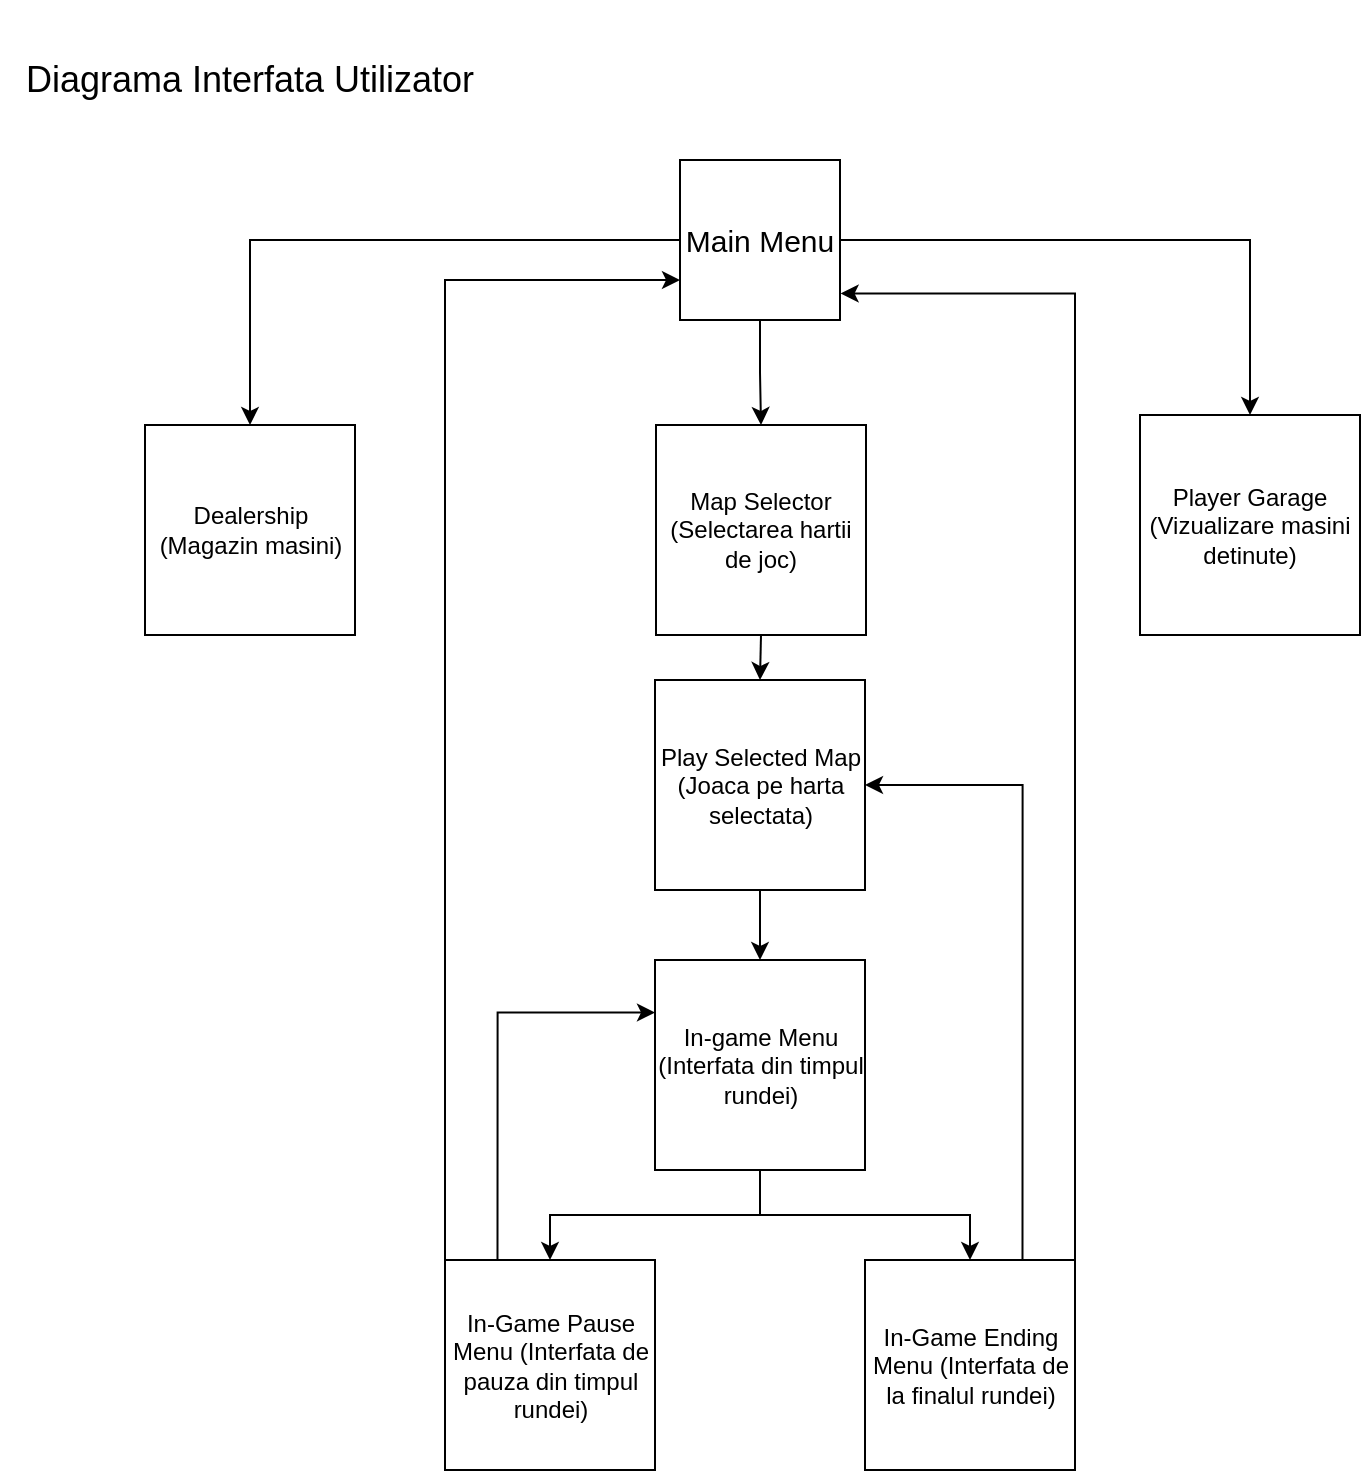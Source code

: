 <mxfile version="22.1.5" type="device">
  <diagram name="Page-1" id="xB-K4X6F5Nm3FAEROrf9">
    <mxGraphModel dx="1430" dy="766" grid="1" gridSize="10" guides="1" tooltips="1" connect="1" arrows="1" fold="1" page="1" pageScale="1" pageWidth="850" pageHeight="1100" math="0" shadow="0">
      <root>
        <mxCell id="0" />
        <mxCell id="1" parent="0" />
        <mxCell id="F9RQUm-1Kr5JguOoBr5d-8" style="edgeStyle=orthogonalEdgeStyle;rounded=0;orthogonalLoop=1;jettySize=auto;html=1;exitX=0;exitY=0.5;exitDx=0;exitDy=0;entryX=0.5;entryY=0;entryDx=0;entryDy=0;" edge="1" parent="1" source="F9RQUm-1Kr5JguOoBr5d-1" target="F9RQUm-1Kr5JguOoBr5d-5">
          <mxGeometry relative="1" as="geometry" />
        </mxCell>
        <mxCell id="F9RQUm-1Kr5JguOoBr5d-9" style="edgeStyle=orthogonalEdgeStyle;rounded=0;orthogonalLoop=1;jettySize=auto;html=1;entryX=0.5;entryY=0;entryDx=0;entryDy=0;" edge="1" parent="1" source="F9RQUm-1Kr5JguOoBr5d-1" target="F9RQUm-1Kr5JguOoBr5d-7">
          <mxGeometry relative="1" as="geometry" />
        </mxCell>
        <mxCell id="F9RQUm-1Kr5JguOoBr5d-10" style="edgeStyle=orthogonalEdgeStyle;rounded=0;orthogonalLoop=1;jettySize=auto;html=1;exitX=0.5;exitY=1;exitDx=0;exitDy=0;entryX=0.5;entryY=0;entryDx=0;entryDy=0;" edge="1" parent="1" source="F9RQUm-1Kr5JguOoBr5d-1" target="F9RQUm-1Kr5JguOoBr5d-4">
          <mxGeometry relative="1" as="geometry" />
        </mxCell>
        <mxCell id="F9RQUm-1Kr5JguOoBr5d-1" value="&lt;font style=&quot;font-size: 15px;&quot;&gt;Main Menu&lt;br&gt;&lt;/font&gt;" style="whiteSpace=wrap;html=1;aspect=fixed;" vertex="1" parent="1">
          <mxGeometry x="380" y="110" width="80" height="80" as="geometry" />
        </mxCell>
        <mxCell id="F9RQUm-1Kr5JguOoBr5d-30" style="edgeStyle=orthogonalEdgeStyle;rounded=0;orthogonalLoop=1;jettySize=auto;html=1;exitX=0.5;exitY=1;exitDx=0;exitDy=0;entryX=0.5;entryY=0;entryDx=0;entryDy=0;" edge="1" parent="1" source="F9RQUm-1Kr5JguOoBr5d-4" target="F9RQUm-1Kr5JguOoBr5d-27">
          <mxGeometry relative="1" as="geometry" />
        </mxCell>
        <mxCell id="F9RQUm-1Kr5JguOoBr5d-4" value="Map Selector&lt;br&gt;(Selectarea hartii de joc)" style="whiteSpace=wrap;html=1;aspect=fixed;" vertex="1" parent="1">
          <mxGeometry x="368" y="242.5" width="105" height="105" as="geometry" />
        </mxCell>
        <mxCell id="F9RQUm-1Kr5JguOoBr5d-5" value="Dealership&lt;br&gt;(Magazin masini)" style="whiteSpace=wrap;html=1;aspect=fixed;" vertex="1" parent="1">
          <mxGeometry x="112.5" y="242.5" width="105" height="105" as="geometry" />
        </mxCell>
        <mxCell id="F9RQUm-1Kr5JguOoBr5d-7" value="Player Garage&lt;br&gt;(Vizualizare masini detinute)" style="whiteSpace=wrap;html=1;aspect=fixed;" vertex="1" parent="1">
          <mxGeometry x="610" y="237.5" width="110" height="110" as="geometry" />
        </mxCell>
        <mxCell id="F9RQUm-1Kr5JguOoBr5d-22" style="edgeStyle=orthogonalEdgeStyle;rounded=0;orthogonalLoop=1;jettySize=auto;html=1;" edge="1" parent="1" source="F9RQUm-1Kr5JguOoBr5d-14" target="F9RQUm-1Kr5JguOoBr5d-20">
          <mxGeometry relative="1" as="geometry" />
        </mxCell>
        <mxCell id="F9RQUm-1Kr5JguOoBr5d-23" style="edgeStyle=orthogonalEdgeStyle;rounded=0;orthogonalLoop=1;jettySize=auto;html=1;" edge="1" parent="1" source="F9RQUm-1Kr5JguOoBr5d-14" target="F9RQUm-1Kr5JguOoBr5d-21">
          <mxGeometry relative="1" as="geometry" />
        </mxCell>
        <mxCell id="F9RQUm-1Kr5JguOoBr5d-14" value="In-game Menu&lt;br&gt;(Interfata din timpul rundei)" style="whiteSpace=wrap;html=1;aspect=fixed;" vertex="1" parent="1">
          <mxGeometry x="367.5" y="510" width="105" height="105" as="geometry" />
        </mxCell>
        <mxCell id="F9RQUm-1Kr5JguOoBr5d-18" value="&lt;font style=&quot;font-size: 18px;&quot;&gt;Diagrama Interfata Utilizator&lt;/font&gt;" style="text;html=1;strokeColor=none;fillColor=none;align=center;verticalAlign=middle;whiteSpace=wrap;rounded=0;" vertex="1" parent="1">
          <mxGeometry x="40" y="30" width="250" height="80" as="geometry" />
        </mxCell>
        <mxCell id="F9RQUm-1Kr5JguOoBr5d-28" style="edgeStyle=orthogonalEdgeStyle;rounded=0;orthogonalLoop=1;jettySize=auto;html=1;exitX=0;exitY=0;exitDx=0;exitDy=0;entryX=0;entryY=0.75;entryDx=0;entryDy=0;" edge="1" parent="1" source="F9RQUm-1Kr5JguOoBr5d-20" target="F9RQUm-1Kr5JguOoBr5d-1">
          <mxGeometry relative="1" as="geometry" />
        </mxCell>
        <mxCell id="F9RQUm-1Kr5JguOoBr5d-33" style="edgeStyle=orthogonalEdgeStyle;rounded=0;orthogonalLoop=1;jettySize=auto;html=1;exitX=0.25;exitY=0;exitDx=0;exitDy=0;entryX=0;entryY=0.25;entryDx=0;entryDy=0;" edge="1" parent="1" source="F9RQUm-1Kr5JguOoBr5d-20" target="F9RQUm-1Kr5JguOoBr5d-14">
          <mxGeometry relative="1" as="geometry" />
        </mxCell>
        <mxCell id="F9RQUm-1Kr5JguOoBr5d-20" value="In-Game Pause Menu (Interfata de pauza din timpul rundei)" style="whiteSpace=wrap;html=1;aspect=fixed;" vertex="1" parent="1">
          <mxGeometry x="262.5" y="660" width="105" height="105" as="geometry" />
        </mxCell>
        <mxCell id="F9RQUm-1Kr5JguOoBr5d-29" style="edgeStyle=orthogonalEdgeStyle;rounded=0;orthogonalLoop=1;jettySize=auto;html=1;exitX=0.75;exitY=0;exitDx=0;exitDy=0;entryX=1;entryY=0.5;entryDx=0;entryDy=0;" edge="1" parent="1" source="F9RQUm-1Kr5JguOoBr5d-21" target="F9RQUm-1Kr5JguOoBr5d-27">
          <mxGeometry relative="1" as="geometry" />
        </mxCell>
        <mxCell id="F9RQUm-1Kr5JguOoBr5d-21" value="In-Game Ending Menu (Interfata de la finalul rundei)" style="whiteSpace=wrap;html=1;aspect=fixed;" vertex="1" parent="1">
          <mxGeometry x="472.5" y="660" width="105" height="105" as="geometry" />
        </mxCell>
        <mxCell id="F9RQUm-1Kr5JguOoBr5d-31" style="edgeStyle=orthogonalEdgeStyle;rounded=0;orthogonalLoop=1;jettySize=auto;html=1;entryX=0.5;entryY=0;entryDx=0;entryDy=0;" edge="1" parent="1" source="F9RQUm-1Kr5JguOoBr5d-27" target="F9RQUm-1Kr5JguOoBr5d-14">
          <mxGeometry relative="1" as="geometry" />
        </mxCell>
        <mxCell id="F9RQUm-1Kr5JguOoBr5d-27" value="Play Selected Map&lt;br&gt;(Joaca pe harta selectata)" style="whiteSpace=wrap;html=1;aspect=fixed;" vertex="1" parent="1">
          <mxGeometry x="367.5" y="370" width="105" height="105" as="geometry" />
        </mxCell>
        <mxCell id="F9RQUm-1Kr5JguOoBr5d-32" style="edgeStyle=orthogonalEdgeStyle;rounded=0;orthogonalLoop=1;jettySize=auto;html=1;exitX=1;exitY=0;exitDx=0;exitDy=0;entryX=1.004;entryY=0.834;entryDx=0;entryDy=0;entryPerimeter=0;" edge="1" parent="1" source="F9RQUm-1Kr5JguOoBr5d-21" target="F9RQUm-1Kr5JguOoBr5d-1">
          <mxGeometry relative="1" as="geometry" />
        </mxCell>
      </root>
    </mxGraphModel>
  </diagram>
</mxfile>
